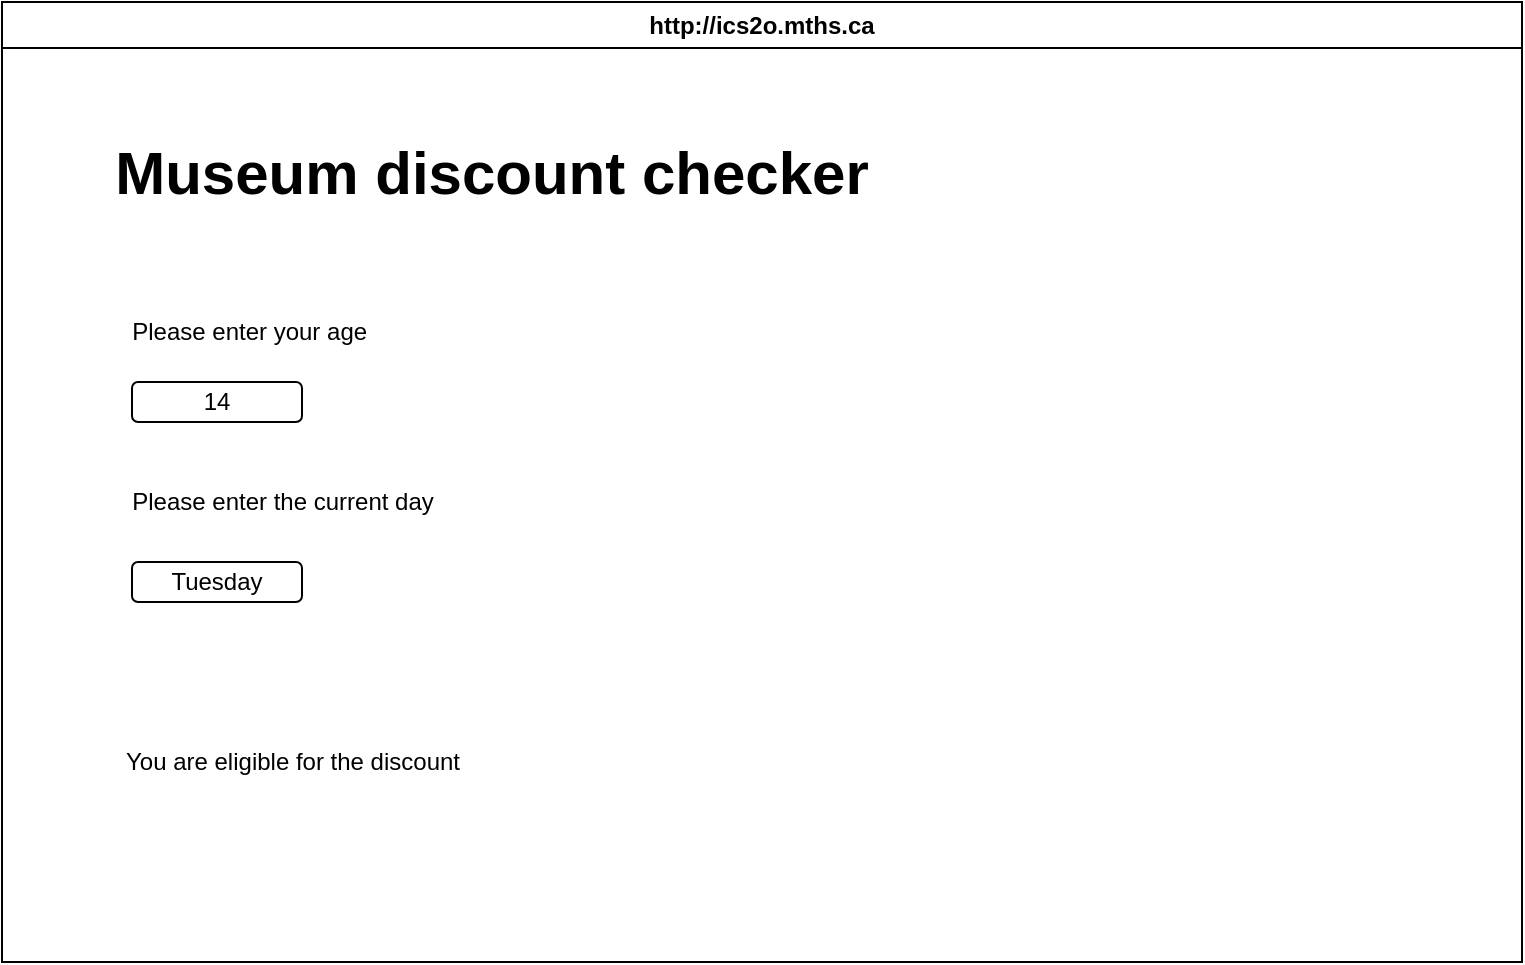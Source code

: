<mxfile>
    <diagram id="HIP3nbAZw_EuaXWnEj3U" name="Page-1">
        <mxGraphModel dx="1086" dy="692" grid="1" gridSize="10" guides="1" tooltips="1" connect="1" arrows="1" fold="1" page="1" pageScale="1" pageWidth="850" pageHeight="1100" math="0" shadow="0">
            <root>
                <mxCell id="0"/>
                <mxCell id="1" parent="0"/>
                <mxCell id="7" value="http://ics2o.mths.ca" style="swimlane;whiteSpace=wrap;html=1;" parent="1" vertex="1">
                    <mxGeometry x="40" y="40" width="760" height="480" as="geometry"/>
                </mxCell>
                <mxCell id="8" value="&lt;font style=&quot;font-size: 30px;&quot;&gt;Museum discount checker&lt;/font&gt;" style="text;html=1;strokeColor=none;fillColor=none;align=center;verticalAlign=middle;whiteSpace=wrap;rounded=0;fontStyle=1" vertex="1" parent="7">
                    <mxGeometry x="40" y="70" width="410" height="30" as="geometry"/>
                </mxCell>
                <mxCell id="10" value="Please enter your age&amp;nbsp;" style="text;html=1;align=center;verticalAlign=middle;resizable=0;points=[];autosize=1;strokeColor=none;fillColor=none;fontSize=12;" vertex="1" parent="7">
                    <mxGeometry x="50" y="150" width="150" height="30" as="geometry"/>
                </mxCell>
                <mxCell id="11" value="14" style="rounded=1;whiteSpace=wrap;html=1;fontSize=12;" vertex="1" parent="7">
                    <mxGeometry x="65" y="190" width="85" height="20" as="geometry"/>
                </mxCell>
                <mxCell id="12" value="Please enter the current day" style="text;html=1;align=center;verticalAlign=middle;resizable=0;points=[];autosize=1;strokeColor=none;fillColor=none;fontSize=12;" vertex="1" parent="7">
                    <mxGeometry x="50" y="235" width="180" height="30" as="geometry"/>
                </mxCell>
                <mxCell id="13" value="Tuesday" style="rounded=1;whiteSpace=wrap;html=1;fontSize=12;" vertex="1" parent="7">
                    <mxGeometry x="65" y="280" width="85" height="20" as="geometry"/>
                </mxCell>
                <mxCell id="14" value="You are eligible for the discount" style="text;html=1;align=center;verticalAlign=middle;resizable=0;points=[];autosize=1;strokeColor=none;fillColor=none;fontSize=12;" vertex="1" parent="7">
                    <mxGeometry x="50" y="365" width="190" height="30" as="geometry"/>
                </mxCell>
            </root>
        </mxGraphModel>
    </diagram>
</mxfile>